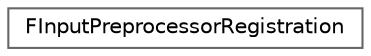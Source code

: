 digraph "Graphical Class Hierarchy"
{
 // INTERACTIVE_SVG=YES
 // LATEX_PDF_SIZE
  bgcolor="transparent";
  edge [fontname=Helvetica,fontsize=10,labelfontname=Helvetica,labelfontsize=10];
  node [fontname=Helvetica,fontsize=10,shape=box,height=0.2,width=0.4];
  rankdir="LR";
  Node0 [id="Node000000",label="FInputPreprocessorRegistration",height=0.2,width=0.4,color="grey40", fillcolor="white", style="filled",URL="$dc/db2/structFInputPreprocessorRegistration.html",tooltip=" "];
}
